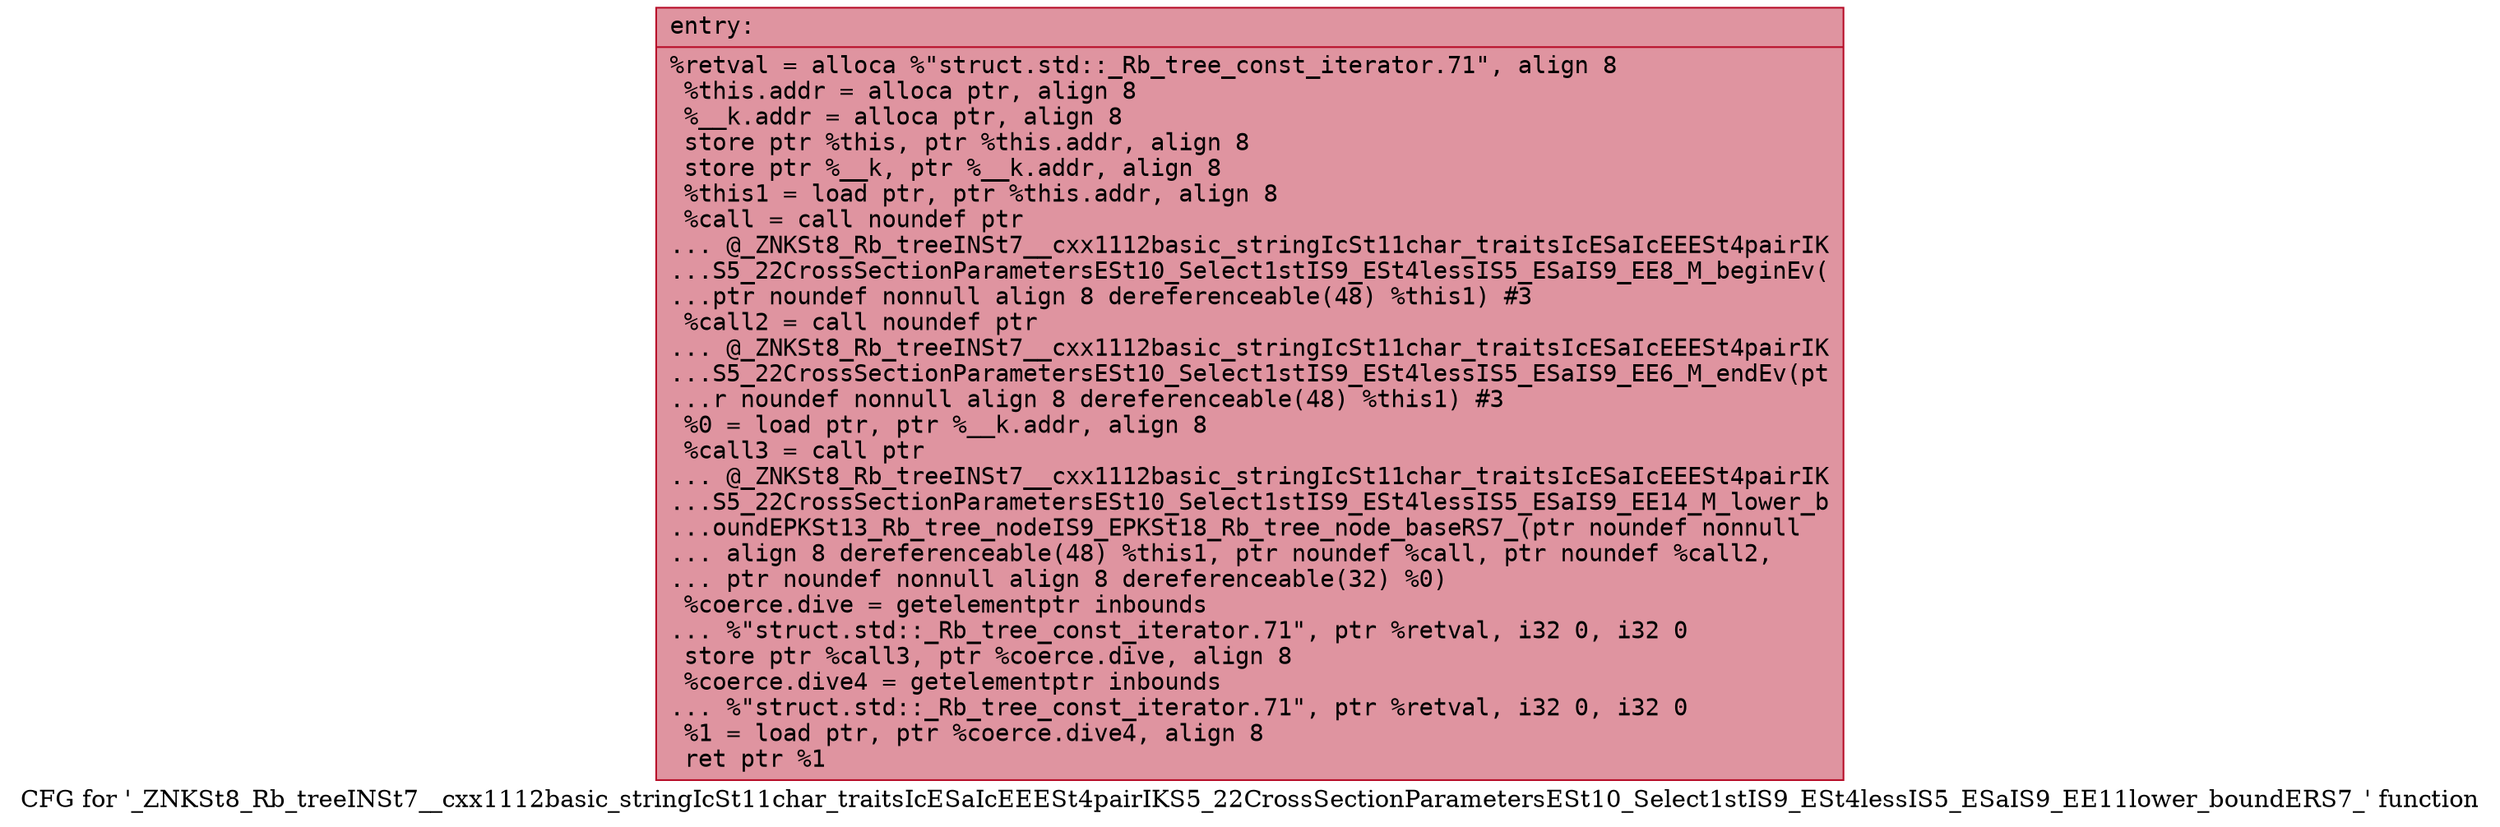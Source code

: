 digraph "CFG for '_ZNKSt8_Rb_treeINSt7__cxx1112basic_stringIcSt11char_traitsIcESaIcEEESt4pairIKS5_22CrossSectionParametersESt10_Select1stIS9_ESt4lessIS5_ESaIS9_EE11lower_boundERS7_' function" {
	label="CFG for '_ZNKSt8_Rb_treeINSt7__cxx1112basic_stringIcSt11char_traitsIcESaIcEEESt4pairIKS5_22CrossSectionParametersESt10_Select1stIS9_ESt4lessIS5_ESaIS9_EE11lower_boundERS7_' function";

	Node0x564271aa37c0 [shape=record,color="#b70d28ff", style=filled, fillcolor="#b70d2870" fontname="Courier",label="{entry:\l|  %retval = alloca %\"struct.std::_Rb_tree_const_iterator.71\", align 8\l  %this.addr = alloca ptr, align 8\l  %__k.addr = alloca ptr, align 8\l  store ptr %this, ptr %this.addr, align 8\l  store ptr %__k, ptr %__k.addr, align 8\l  %this1 = load ptr, ptr %this.addr, align 8\l  %call = call noundef ptr\l... @_ZNKSt8_Rb_treeINSt7__cxx1112basic_stringIcSt11char_traitsIcESaIcEEESt4pairIK\l...S5_22CrossSectionParametersESt10_Select1stIS9_ESt4lessIS5_ESaIS9_EE8_M_beginEv(\l...ptr noundef nonnull align 8 dereferenceable(48) %this1) #3\l  %call2 = call noundef ptr\l... @_ZNKSt8_Rb_treeINSt7__cxx1112basic_stringIcSt11char_traitsIcESaIcEEESt4pairIK\l...S5_22CrossSectionParametersESt10_Select1stIS9_ESt4lessIS5_ESaIS9_EE6_M_endEv(pt\l...r noundef nonnull align 8 dereferenceable(48) %this1) #3\l  %0 = load ptr, ptr %__k.addr, align 8\l  %call3 = call ptr\l... @_ZNKSt8_Rb_treeINSt7__cxx1112basic_stringIcSt11char_traitsIcESaIcEEESt4pairIK\l...S5_22CrossSectionParametersESt10_Select1stIS9_ESt4lessIS5_ESaIS9_EE14_M_lower_b\l...oundEPKSt13_Rb_tree_nodeIS9_EPKSt18_Rb_tree_node_baseRS7_(ptr noundef nonnull\l... align 8 dereferenceable(48) %this1, ptr noundef %call, ptr noundef %call2,\l... ptr noundef nonnull align 8 dereferenceable(32) %0)\l  %coerce.dive = getelementptr inbounds\l... %\"struct.std::_Rb_tree_const_iterator.71\", ptr %retval, i32 0, i32 0\l  store ptr %call3, ptr %coerce.dive, align 8\l  %coerce.dive4 = getelementptr inbounds\l... %\"struct.std::_Rb_tree_const_iterator.71\", ptr %retval, i32 0, i32 0\l  %1 = load ptr, ptr %coerce.dive4, align 8\l  ret ptr %1\l}"];
}
